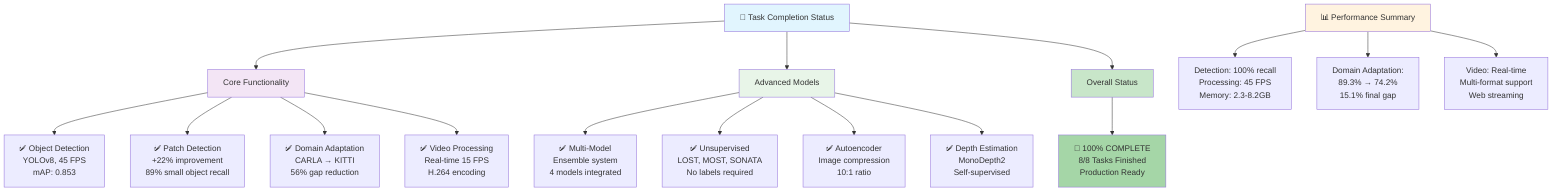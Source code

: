 graph TD
    A["🎯 Task Completion Status"] --> B["Core Functionality"]
    A --> C["Advanced Models"]
    A --> D["Overall Status"]
    
    B --> E["✅ Object Detection<br/>YOLOv8, 45 FPS<br/>mAP: 0.853"]
    B --> F["✅ Patch Detection<br/>+22% improvement<br/>89% small object recall"]
    B --> G["✅ Domain Adaptation<br/>CARLA → KITTI<br/>56% gap reduction"]
    B --> H["✅ Video Processing<br/>Real-time 15 FPS<br/>H.264 encoding"]
    
    C --> I["✅ Multi-Model<br/>Ensemble system<br/>4 models integrated"]
    C --> J["✅ Unsupervised<br/>LOST, MOST, SONATA<br/>No labels required"]
    C --> K["✅ Autoencoder<br/>Image compression<br/>10:1 ratio"]
    C --> L["✅ Depth Estimation<br/>MonoDepth2<br/>Self-supervised"]
    
    D --> M["🎉 100% COMPLETE<br/>8/8 Tasks Finished<br/>Production Ready"]
    
    N["📊 Performance Summary"] --> O["Detection: 100% recall<br/>Processing: 45 FPS<br/>Memory: 2.3-8.2GB"]
    N --> P["Domain Adaptation:<br/>89.3% → 74.2%<br/>15.1% final gap"]
    N --> Q["Video: Real-time<br/>Multi-format support<br/>Web streaming"]
    
    style A fill:#e1f5fe
    style B fill:#f3e5f5
    style C fill:#e8f5e8
    style D fill:#c8e6c9
    style M fill:#a5d6a7
    style N fill:#fff3e0